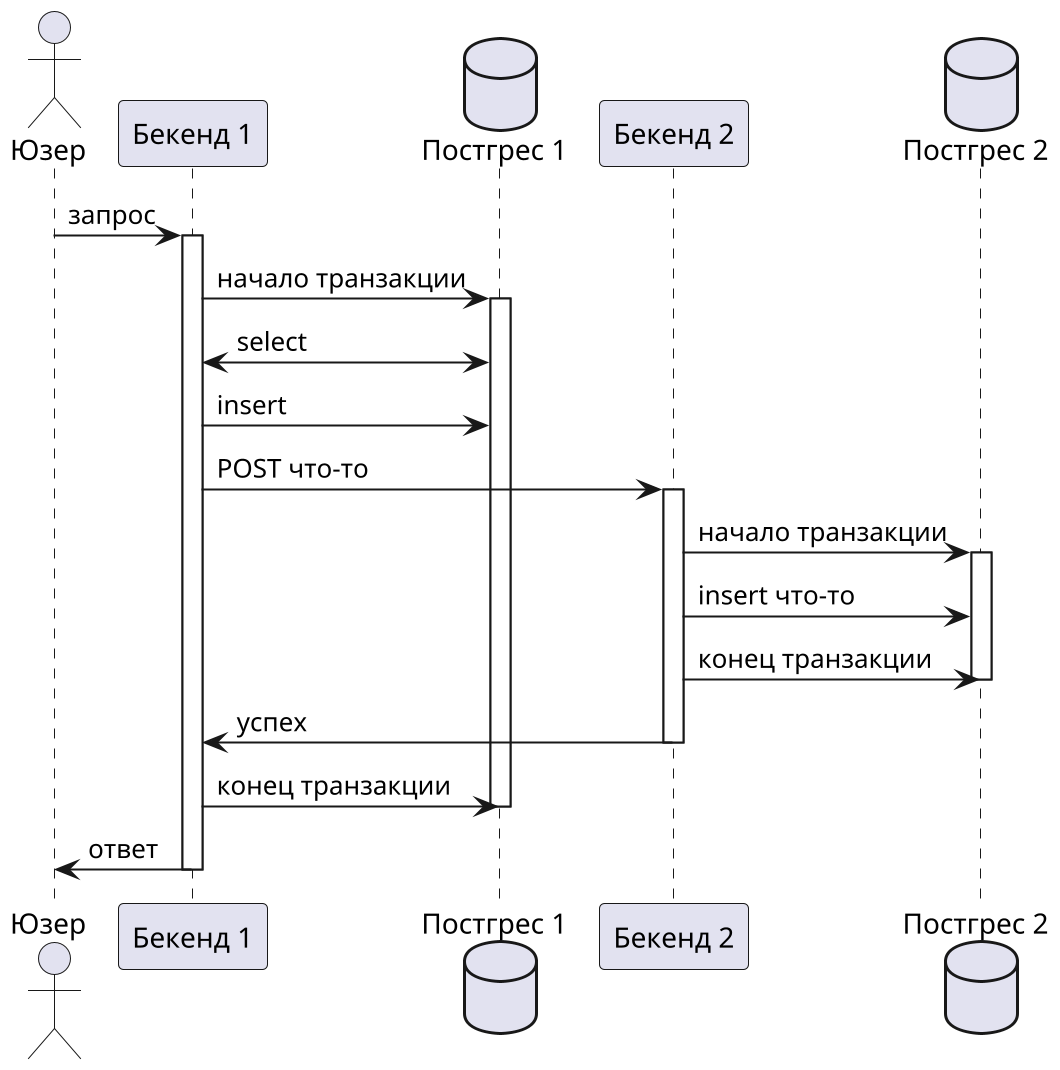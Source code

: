 @startuml
scale 2
actor Юзер as user
participant "Бекенд 1" as backend1
database "Постгрес 1" as db1
participant "Бекенд 2" as backend2
database "Постгрес 2" as db2

user -> backend1: запрос
activate backend1
backend1 -> db1: начало транзакции
activate db1
backend1 <-> db1: select
backend1 -> db1: insert
backend1 -> backend2: POST что-то
activate backend2
backend2 -> db2: начало транзакции
activate db2
backend2 -> db2: insert что-то
backend2 -> db2: конец транзакции
deactivate db2
backend1 <- backend2: успех
deactivate backend2
backend1 -> db1: конец транзакции
deactivate db1
user <- backend1: ответ
deactivate backend1
@enduml
